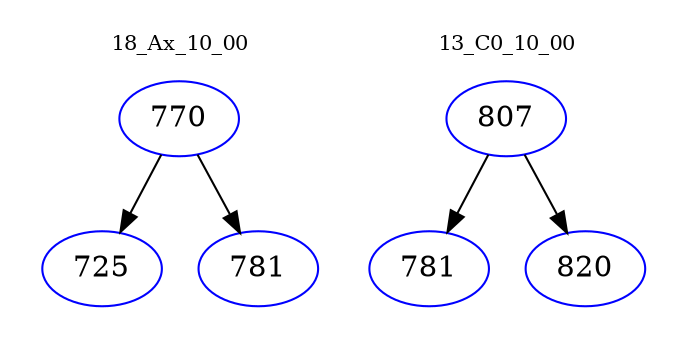 digraph{
subgraph cluster_0 {
color = white
label = "18_Ax_10_00";
fontsize=10;
T0_770 [label="770", color="blue"]
T0_770 -> T0_725 [color="black"]
T0_725 [label="725", color="blue"]
T0_770 -> T0_781 [color="black"]
T0_781 [label="781", color="blue"]
}
subgraph cluster_1 {
color = white
label = "13_C0_10_00";
fontsize=10;
T1_807 [label="807", color="blue"]
T1_807 -> T1_781 [color="black"]
T1_781 [label="781", color="blue"]
T1_807 -> T1_820 [color="black"]
T1_820 [label="820", color="blue"]
}
}
